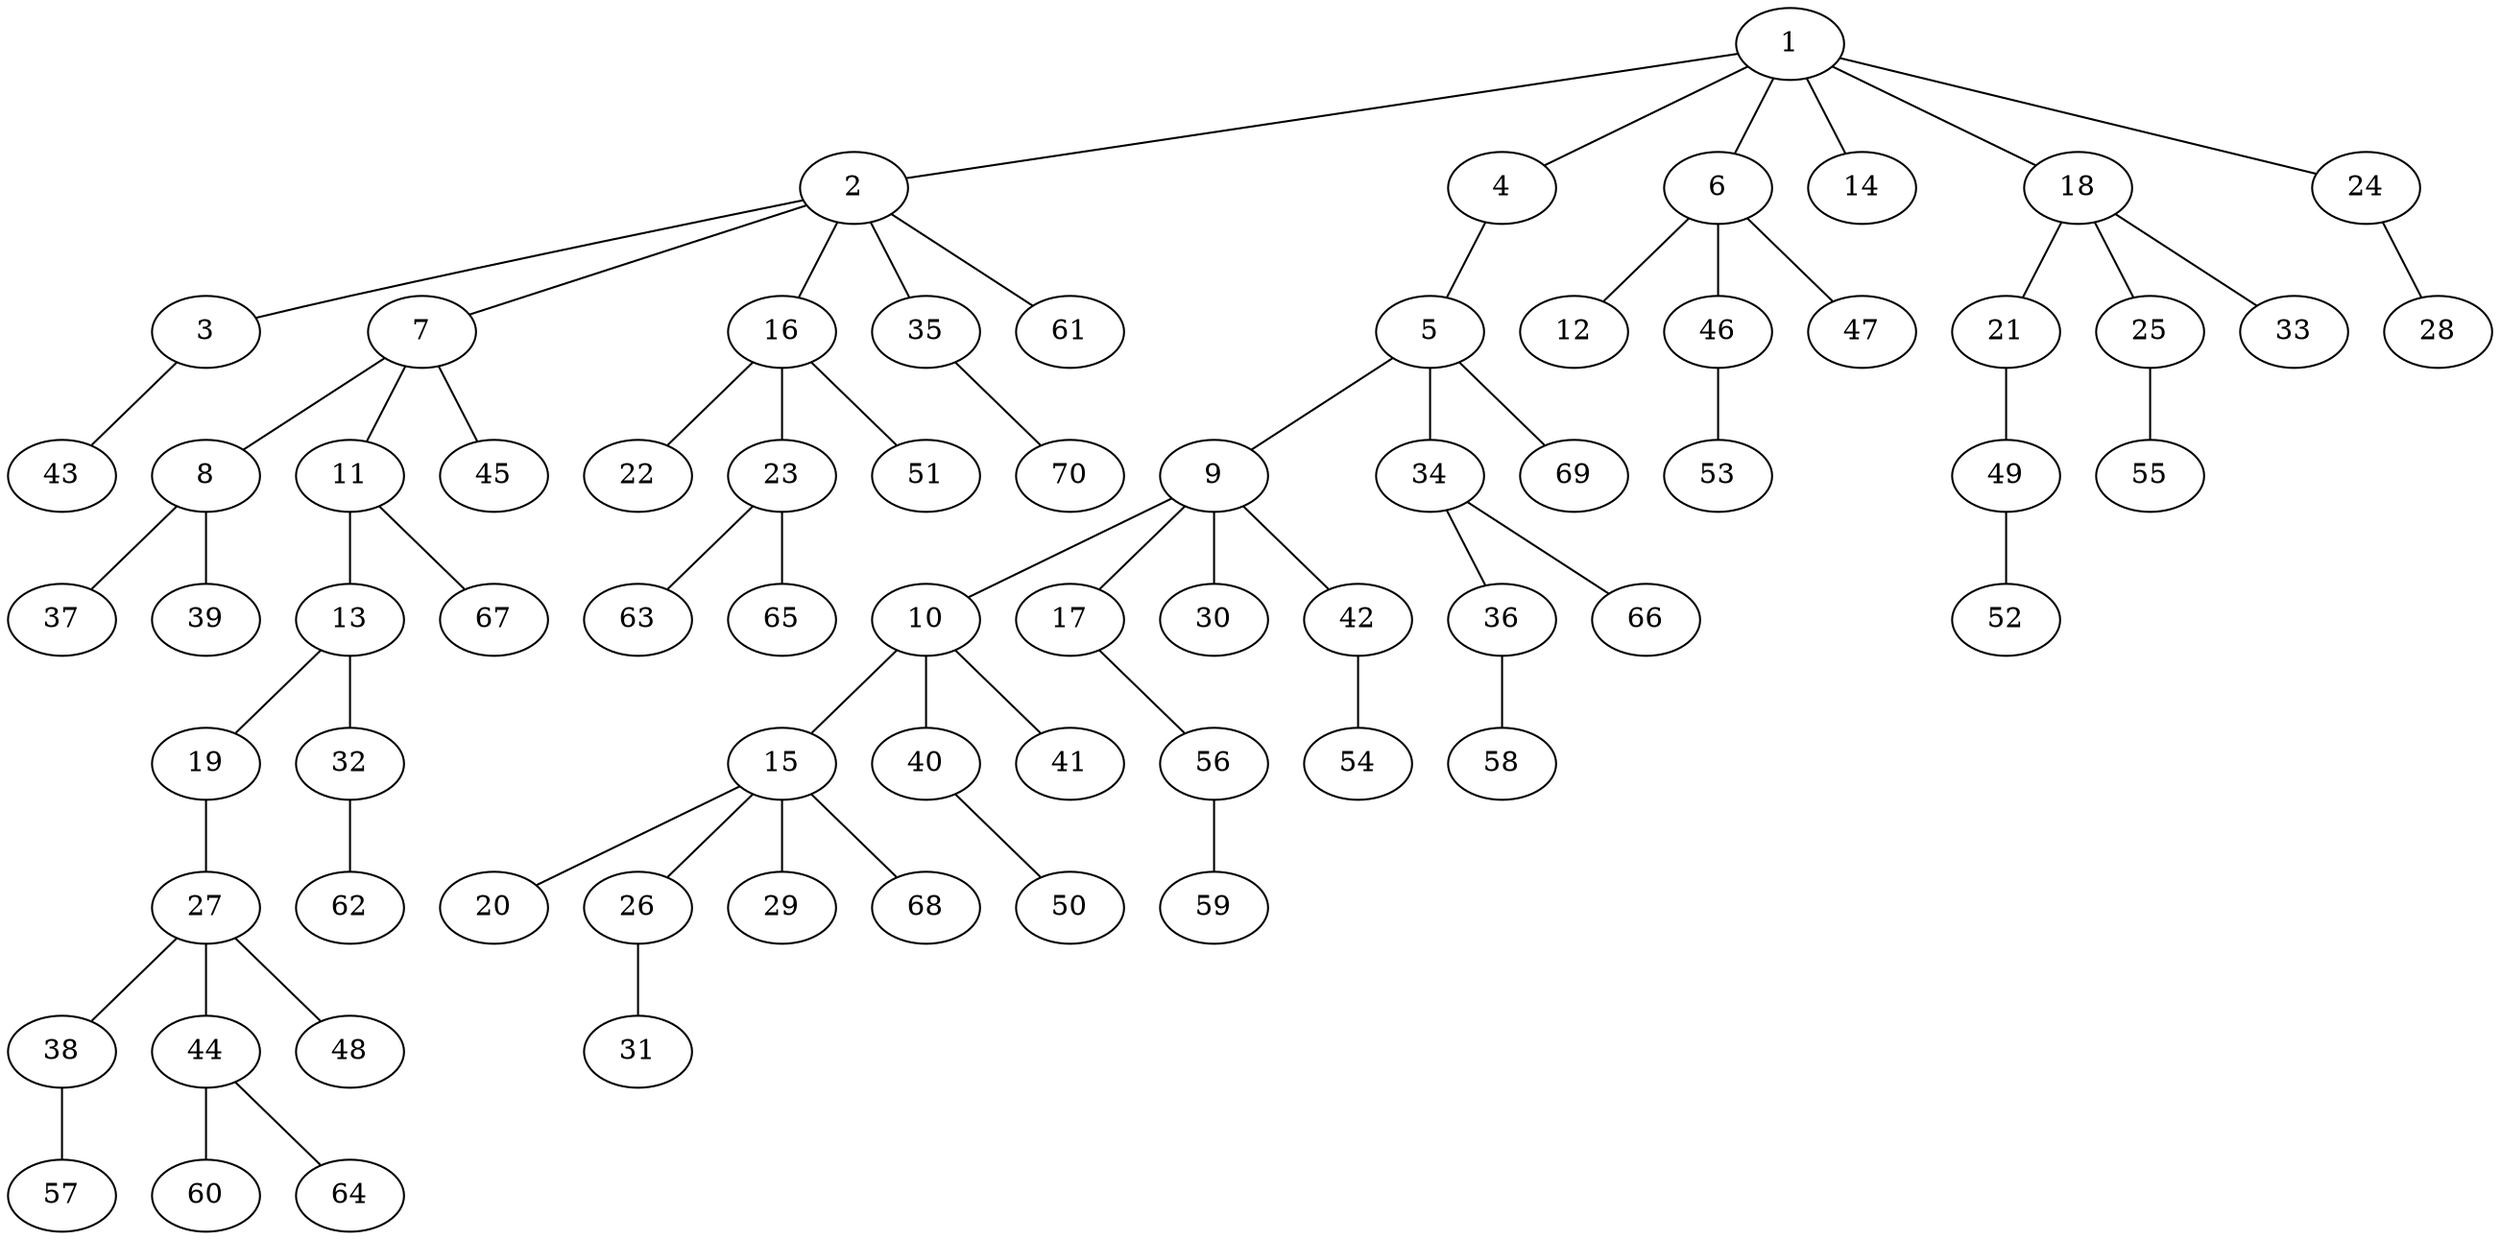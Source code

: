 graph graphname {1--2
1--4
1--6
1--14
1--18
1--24
2--3
2--7
2--16
2--35
2--61
3--43
4--5
5--9
5--34
5--69
6--12
6--46
6--47
7--8
7--11
7--45
8--37
8--39
9--10
9--17
9--30
9--42
10--15
10--40
10--41
11--13
11--67
13--19
13--32
15--20
15--26
15--29
15--68
16--22
16--23
16--51
17--56
18--21
18--25
18--33
19--27
21--49
23--63
23--65
24--28
25--55
26--31
27--38
27--44
27--48
32--62
34--36
34--66
35--70
36--58
38--57
40--50
42--54
44--60
44--64
46--53
49--52
56--59
}